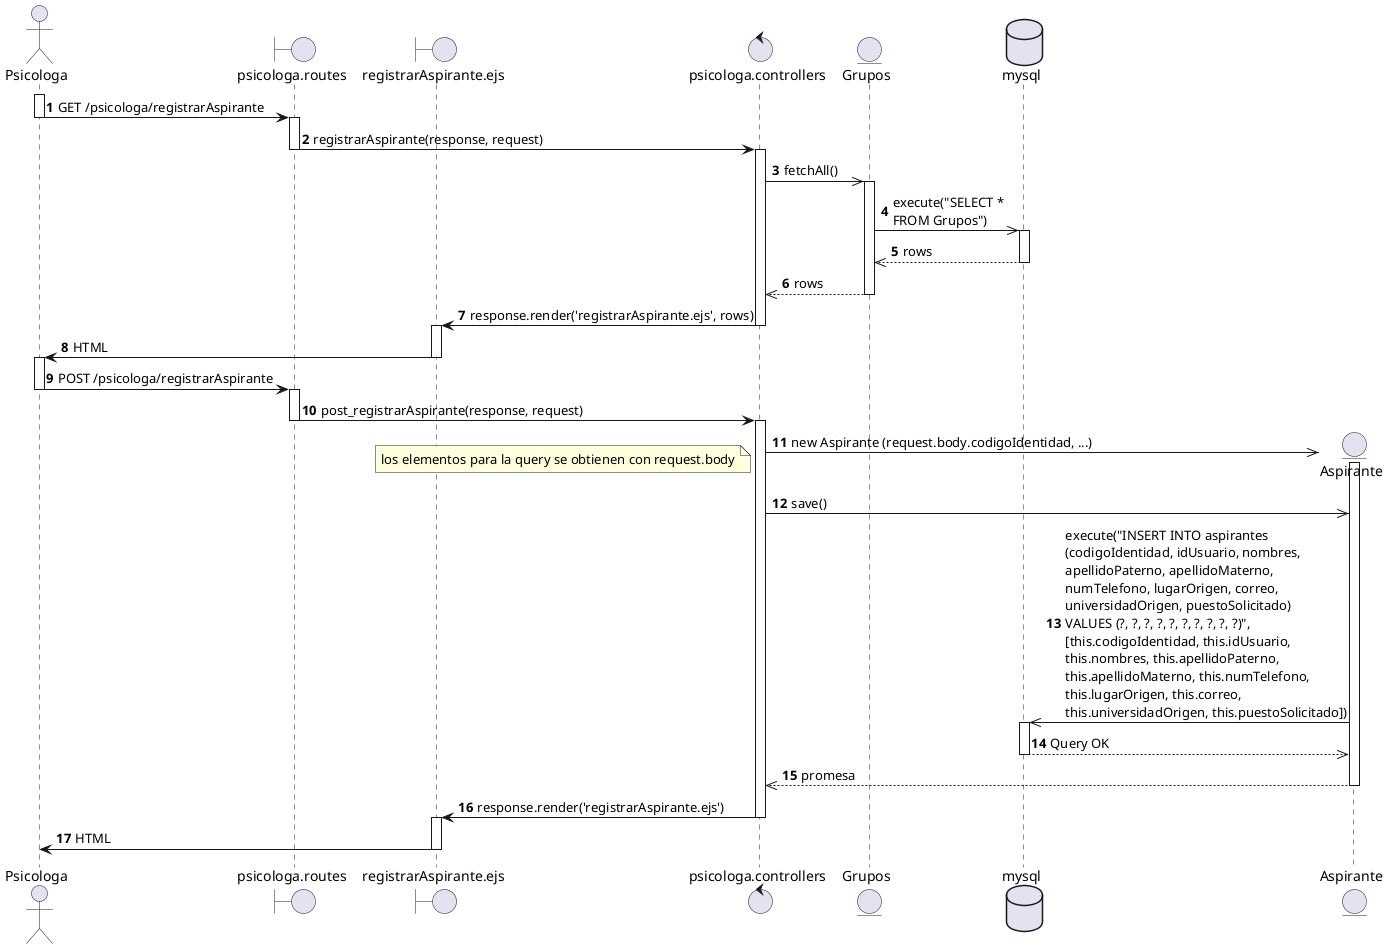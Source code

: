 @startuml   registrarAspirante 15
actor       Psicologa                   as a1
boundary    psicologa.routes            as a2
boundary    registrarAspirante.ejs  as a3
control     psicologa.controllers       as a4
entity      Grupos                      as g
database    mysql                       as a6


autonumber
activate a1
a1->a2: GET /psicologa/registrarAspirante
deactivate a1
activate a2
a2->a4: registrarAspirante(response, request)
deactivate a2
activate a4
a4->>g: fetchAll()
activate g
g->>a6: execute("SELECT * \nFROM Grupos")
activate a6
a6-->>g: rows
deactivate a6
g-->>a4: rows
deactivate g


a4->a3: response.render('registrarAspirante.ejs', rows)
deactivate a4
activate a3
a3->a1: HTML
deactivate a3
activate a1


a1->a2: POST /psicologa/registrarAspirante
deactivate a1
activate a2
a2->a4: post_registrarAspirante(response, request)
deactivate a2
activate a4


create entity Aspirante              as a5
a4->>a5: new Aspirante (request.body.codigoIdentidad, ...)
note left: los elementos para la query se obtienen con request.body
activate a5
a4->>a5: save()
a5->>a6: execute("INSERT INTO aspirantes \n(codigoIdentidad, idUsuario, nombres, \napellidoPaterno, apellidoMaterno, \nnumTelefono, lugarOrigen, correo, \nuniversidadOrigen, puestoSolicitado) \nVALUES (?, ?, ?, ?, ?, ?, ?, ?, ?, ?)", \n[this.codigoIdentidad, this.idUsuario, \nthis.nombres, this.apellidoPaterno, \nthis.apellidoMaterno, this.numTelefono, \nthis.lugarOrigen, this.correo, \nthis.universidadOrigen, this.puestoSolicitado])
activate a6
a6-->>a5: Query OK
deactivate a6
a5-->>a4: promesa
deactivate a5


a4->a3: response.render('registrarAspirante.ejs')
deactivate a4
activate a3
a3->a1: HTML
deactivate a3


@enduml
